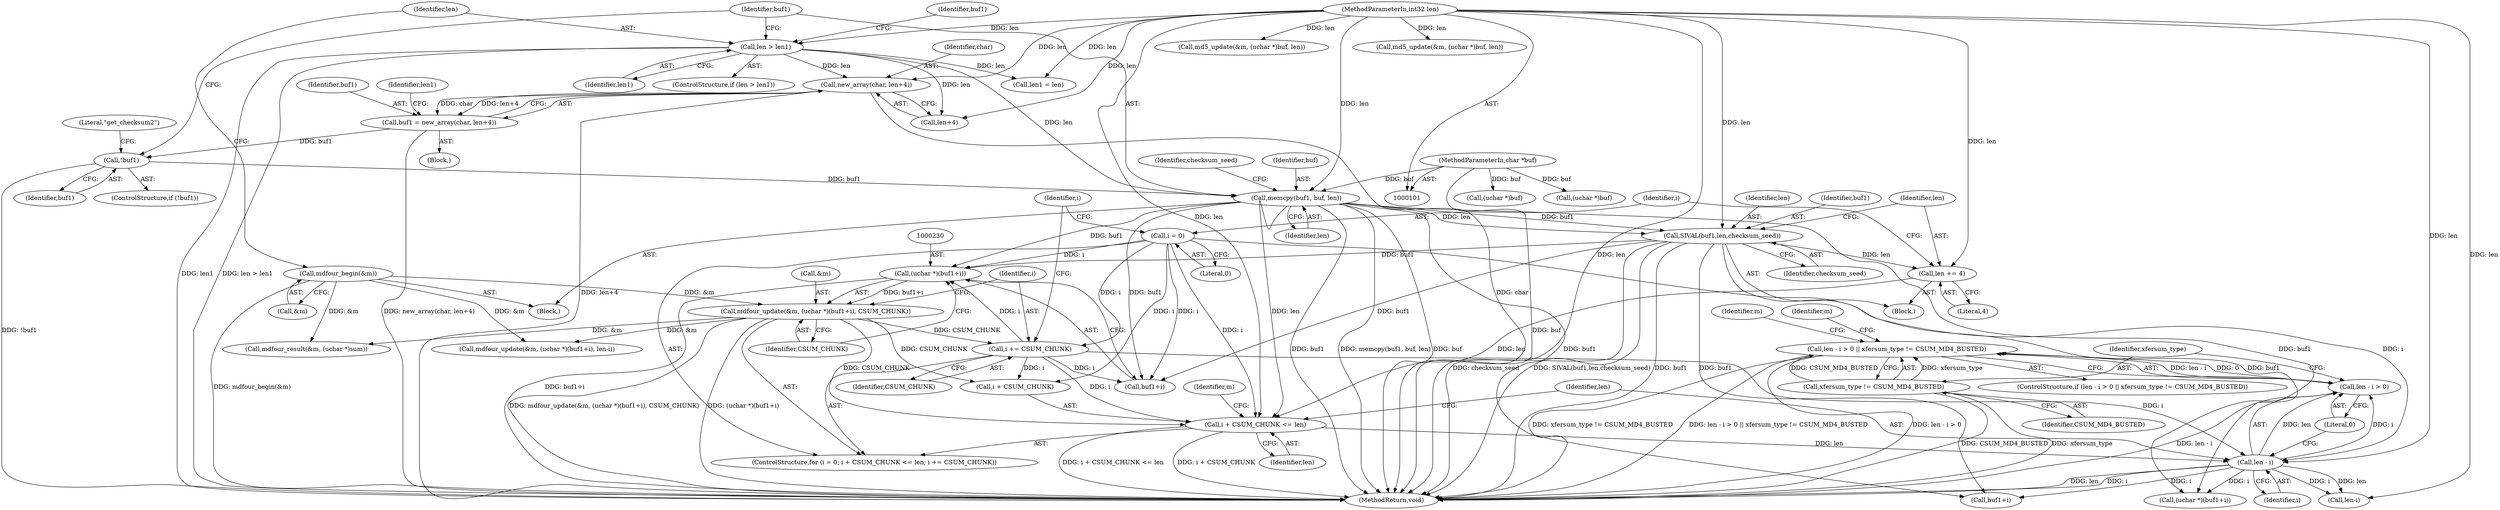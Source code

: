 digraph "1_samba_7b8a4ecd6ff9cdf4e5d3850ebf822f1e989255b3_1@API" {
"1000236" [label="(Call,len - i > 0 || xfersum_type != CSUM_MD4_BUSTED)"];
"1000237" [label="(Call,len - i > 0)"];
"1000238" [label="(Call,len - i)"];
"1000218" [label="(Call,i + CSUM_CHUNK <= len)"];
"1000215" [label="(Call,i = 0)"];
"1000223" [label="(Call,i += CSUM_CHUNK)"];
"1000226" [label="(Call,mdfour_update(&m, (uchar *)(buf1+i), CSUM_CHUNK))"];
"1000173" [label="(Call,mdfour_begin(&m))"];
"1000229" [label="(Call,(uchar *)(buf1+i))"];
"1000200" [label="(Call,memcpy(buf1, buf, len))"];
"1000196" [label="(Call,!buf1)"];
"1000185" [label="(Call,buf1 = new_array(char, len+4))"];
"1000187" [label="(Call,new_array(char, len+4))"];
"1000177" [label="(Call,len > len1)"];
"1000103" [label="(MethodParameterIn,int32 len)"];
"1000102" [label="(MethodParameterIn,char *buf)"];
"1000207" [label="(Call,SIVAL(buf1,len,checksum_seed))"];
"1000211" [label="(Call,len += 4)"];
"1000242" [label="(Call,xfersum_type != CSUM_MD4_BUSTED)"];
"1000238" [label="(Call,len - i)"];
"1000234" [label="(Identifier,CSUM_CHUNK)"];
"1000227" [label="(Call,&m)"];
"1000250" [label="(Call,buf1+i)"];
"1000214" [label="(ControlStructure,for (i = 0; i + CSUM_CHUNK <= len; i += CSUM_CHUNK))"];
"1000102" [label="(MethodParameterIn,char *buf)"];
"1000258" [label="(Identifier,m)"];
"1000176" [label="(ControlStructure,if (len > len1))"];
"1000211" [label="(Call,len += 4)"];
"1000201" [label="(Identifier,buf1)"];
"1000253" [label="(Call,len-i)"];
"1000193" [label="(Identifier,len1)"];
"1000202" [label="(Identifier,buf)"];
"1000219" [label="(Call,i + CSUM_CHUNK)"];
"1000213" [label="(Literal,4)"];
"1000208" [label="(Identifier,buf1)"];
"1000197" [label="(Identifier,buf1)"];
"1000224" [label="(Identifier,i)"];
"1000229" [label="(Call,(uchar *)(buf1+i))"];
"1000180" [label="(Block,)"];
"1000241" [label="(Literal,0)"];
"1000189" [label="(Call,len+4)"];
"1000177" [label="(Call,len > len1)"];
"1000192" [label="(Call,len1 = len)"];
"1000178" [label="(Identifier,len)"];
"1000243" [label="(Identifier,xfersum_type)"];
"1000231" [label="(Call,buf1+i)"];
"1000195" [label="(ControlStructure,if (!buf1))"];
"1000210" [label="(Identifier,checksum_seed)"];
"1000218" [label="(Call,i + CSUM_CHUNK <= len)"];
"1000223" [label="(Call,i += CSUM_CHUNK)"];
"1000212" [label="(Identifier,len)"];
"1000216" [label="(Identifier,i)"];
"1000182" [label="(Identifier,buf1)"];
"1000228" [label="(Identifier,m)"];
"1000242" [label="(Call,xfersum_type != CSUM_MD4_BUSTED)"];
"1000262" [label="(MethodReturn,void)"];
"1000186" [label="(Identifier,buf1)"];
"1000143" [label="(Call,(uchar *)buf)"];
"1000245" [label="(Call,mdfour_update(&m, (uchar *)(buf1+i), len-i))"];
"1000174" [label="(Call,&m)"];
"1000131" [label="(Call,md5_update(&m, (uchar *)buf, len))"];
"1000188" [label="(Identifier,char)"];
"1000247" [label="(Identifier,m)"];
"1000200" [label="(Call,memcpy(buf1, buf, len))"];
"1000187" [label="(Call,new_array(char, len+4))"];
"1000173" [label="(Call,mdfour_begin(&m))"];
"1000222" [label="(Identifier,len)"];
"1000220" [label="(Identifier,i)"];
"1000199" [label="(Literal,\"get_checksum2\")"];
"1000179" [label="(Identifier,len1)"];
"1000256" [label="(Call,mdfour_result(&m, (uchar *)sum))"];
"1000237" [label="(Call,len - i > 0)"];
"1000226" [label="(Call,mdfour_update(&m, (uchar *)(buf1+i), CSUM_CHUNK))"];
"1000225" [label="(Identifier,CSUM_CHUNK)"];
"1000134" [label="(Call,(uchar *)buf)"];
"1000209" [label="(Identifier,len)"];
"1000240" [label="(Identifier,i)"];
"1000169" [label="(Block,)"];
"1000140" [label="(Call,md5_update(&m, (uchar *)buf, len))"];
"1000236" [label="(Call,len - i > 0 || xfersum_type != CSUM_MD4_BUSTED)"];
"1000103" [label="(MethodParameterIn,int32 len)"];
"1000215" [label="(Call,i = 0)"];
"1000206" [label="(Block,)"];
"1000205" [label="(Identifier,checksum_seed)"];
"1000239" [label="(Identifier,len)"];
"1000235" [label="(ControlStructure,if (len - i > 0 || xfersum_type != CSUM_MD4_BUSTED))"];
"1000203" [label="(Identifier,len)"];
"1000196" [label="(Call,!buf1)"];
"1000244" [label="(Identifier,CSUM_MD4_BUSTED)"];
"1000207" [label="(Call,SIVAL(buf1,len,checksum_seed))"];
"1000217" [label="(Literal,0)"];
"1000185" [label="(Call,buf1 = new_array(char, len+4))"];
"1000248" [label="(Call,(uchar *)(buf1+i))"];
"1000236" -> "1000235"  [label="AST: "];
"1000236" -> "1000237"  [label="CFG: "];
"1000236" -> "1000242"  [label="CFG: "];
"1000237" -> "1000236"  [label="AST: "];
"1000242" -> "1000236"  [label="AST: "];
"1000247" -> "1000236"  [label="CFG: "];
"1000258" -> "1000236"  [label="CFG: "];
"1000236" -> "1000262"  [label="DDG: len - i > 0"];
"1000236" -> "1000262"  [label="DDG: len - i > 0 || xfersum_type != CSUM_MD4_BUSTED"];
"1000236" -> "1000262"  [label="DDG: xfersum_type != CSUM_MD4_BUSTED"];
"1000237" -> "1000236"  [label="DDG: len - i"];
"1000237" -> "1000236"  [label="DDG: 0"];
"1000242" -> "1000236"  [label="DDG: xfersum_type"];
"1000242" -> "1000236"  [label="DDG: CSUM_MD4_BUSTED"];
"1000237" -> "1000241"  [label="CFG: "];
"1000238" -> "1000237"  [label="AST: "];
"1000241" -> "1000237"  [label="AST: "];
"1000243" -> "1000237"  [label="CFG: "];
"1000237" -> "1000262"  [label="DDG: len - i"];
"1000238" -> "1000237"  [label="DDG: len"];
"1000238" -> "1000237"  [label="DDG: i"];
"1000238" -> "1000240"  [label="CFG: "];
"1000239" -> "1000238"  [label="AST: "];
"1000240" -> "1000238"  [label="AST: "];
"1000241" -> "1000238"  [label="CFG: "];
"1000238" -> "1000262"  [label="DDG: len"];
"1000238" -> "1000262"  [label="DDG: i"];
"1000218" -> "1000238"  [label="DDG: len"];
"1000103" -> "1000238"  [label="DDG: len"];
"1000215" -> "1000238"  [label="DDG: i"];
"1000223" -> "1000238"  [label="DDG: i"];
"1000238" -> "1000248"  [label="DDG: i"];
"1000238" -> "1000250"  [label="DDG: i"];
"1000238" -> "1000253"  [label="DDG: len"];
"1000238" -> "1000253"  [label="DDG: i"];
"1000218" -> "1000214"  [label="AST: "];
"1000218" -> "1000222"  [label="CFG: "];
"1000219" -> "1000218"  [label="AST: "];
"1000222" -> "1000218"  [label="AST: "];
"1000228" -> "1000218"  [label="CFG: "];
"1000239" -> "1000218"  [label="CFG: "];
"1000218" -> "1000262"  [label="DDG: i + CSUM_CHUNK <= len"];
"1000218" -> "1000262"  [label="DDG: i + CSUM_CHUNK"];
"1000215" -> "1000218"  [label="DDG: i"];
"1000223" -> "1000218"  [label="DDG: i"];
"1000226" -> "1000218"  [label="DDG: CSUM_CHUNK"];
"1000200" -> "1000218"  [label="DDG: len"];
"1000211" -> "1000218"  [label="DDG: len"];
"1000103" -> "1000218"  [label="DDG: len"];
"1000215" -> "1000214"  [label="AST: "];
"1000215" -> "1000217"  [label="CFG: "];
"1000216" -> "1000215"  [label="AST: "];
"1000217" -> "1000215"  [label="AST: "];
"1000220" -> "1000215"  [label="CFG: "];
"1000215" -> "1000219"  [label="DDG: i"];
"1000215" -> "1000223"  [label="DDG: i"];
"1000215" -> "1000229"  [label="DDG: i"];
"1000215" -> "1000231"  [label="DDG: i"];
"1000223" -> "1000214"  [label="AST: "];
"1000223" -> "1000225"  [label="CFG: "];
"1000224" -> "1000223"  [label="AST: "];
"1000225" -> "1000223"  [label="AST: "];
"1000220" -> "1000223"  [label="CFG: "];
"1000223" -> "1000219"  [label="DDG: i"];
"1000226" -> "1000223"  [label="DDG: CSUM_CHUNK"];
"1000223" -> "1000229"  [label="DDG: i"];
"1000223" -> "1000231"  [label="DDG: i"];
"1000226" -> "1000214"  [label="AST: "];
"1000226" -> "1000234"  [label="CFG: "];
"1000227" -> "1000226"  [label="AST: "];
"1000229" -> "1000226"  [label="AST: "];
"1000234" -> "1000226"  [label="AST: "];
"1000224" -> "1000226"  [label="CFG: "];
"1000226" -> "1000262"  [label="DDG: mdfour_update(&m, (uchar *)(buf1+i), CSUM_CHUNK)"];
"1000226" -> "1000262"  [label="DDG: (uchar *)(buf1+i)"];
"1000226" -> "1000219"  [label="DDG: CSUM_CHUNK"];
"1000173" -> "1000226"  [label="DDG: &m"];
"1000229" -> "1000226"  [label="DDG: buf1+i"];
"1000226" -> "1000245"  [label="DDG: &m"];
"1000226" -> "1000256"  [label="DDG: &m"];
"1000173" -> "1000169"  [label="AST: "];
"1000173" -> "1000174"  [label="CFG: "];
"1000174" -> "1000173"  [label="AST: "];
"1000178" -> "1000173"  [label="CFG: "];
"1000173" -> "1000262"  [label="DDG: mdfour_begin(&m)"];
"1000173" -> "1000245"  [label="DDG: &m"];
"1000173" -> "1000256"  [label="DDG: &m"];
"1000229" -> "1000231"  [label="CFG: "];
"1000230" -> "1000229"  [label="AST: "];
"1000231" -> "1000229"  [label="AST: "];
"1000234" -> "1000229"  [label="CFG: "];
"1000229" -> "1000262"  [label="DDG: buf1+i"];
"1000200" -> "1000229"  [label="DDG: buf1"];
"1000207" -> "1000229"  [label="DDG: buf1"];
"1000200" -> "1000169"  [label="AST: "];
"1000200" -> "1000203"  [label="CFG: "];
"1000201" -> "1000200"  [label="AST: "];
"1000202" -> "1000200"  [label="AST: "];
"1000203" -> "1000200"  [label="AST: "];
"1000205" -> "1000200"  [label="CFG: "];
"1000200" -> "1000262"  [label="DDG: buf1"];
"1000200" -> "1000262"  [label="DDG: memcpy(buf1, buf, len)"];
"1000200" -> "1000262"  [label="DDG: buf"];
"1000196" -> "1000200"  [label="DDG: buf1"];
"1000102" -> "1000200"  [label="DDG: buf"];
"1000177" -> "1000200"  [label="DDG: len"];
"1000103" -> "1000200"  [label="DDG: len"];
"1000200" -> "1000207"  [label="DDG: buf1"];
"1000200" -> "1000207"  [label="DDG: len"];
"1000200" -> "1000231"  [label="DDG: buf1"];
"1000200" -> "1000248"  [label="DDG: buf1"];
"1000200" -> "1000250"  [label="DDG: buf1"];
"1000196" -> "1000195"  [label="AST: "];
"1000196" -> "1000197"  [label="CFG: "];
"1000197" -> "1000196"  [label="AST: "];
"1000199" -> "1000196"  [label="CFG: "];
"1000201" -> "1000196"  [label="CFG: "];
"1000196" -> "1000262"  [label="DDG: !buf1"];
"1000185" -> "1000196"  [label="DDG: buf1"];
"1000185" -> "1000180"  [label="AST: "];
"1000185" -> "1000187"  [label="CFG: "];
"1000186" -> "1000185"  [label="AST: "];
"1000187" -> "1000185"  [label="AST: "];
"1000193" -> "1000185"  [label="CFG: "];
"1000185" -> "1000262"  [label="DDG: new_array(char, len+4)"];
"1000187" -> "1000185"  [label="DDG: char"];
"1000187" -> "1000185"  [label="DDG: len+4"];
"1000187" -> "1000189"  [label="CFG: "];
"1000188" -> "1000187"  [label="AST: "];
"1000189" -> "1000187"  [label="AST: "];
"1000187" -> "1000262"  [label="DDG: char"];
"1000187" -> "1000262"  [label="DDG: len+4"];
"1000177" -> "1000187"  [label="DDG: len"];
"1000103" -> "1000187"  [label="DDG: len"];
"1000177" -> "1000176"  [label="AST: "];
"1000177" -> "1000179"  [label="CFG: "];
"1000178" -> "1000177"  [label="AST: "];
"1000179" -> "1000177"  [label="AST: "];
"1000182" -> "1000177"  [label="CFG: "];
"1000201" -> "1000177"  [label="CFG: "];
"1000177" -> "1000262"  [label="DDG: len1"];
"1000177" -> "1000262"  [label="DDG: len > len1"];
"1000103" -> "1000177"  [label="DDG: len"];
"1000177" -> "1000189"  [label="DDG: len"];
"1000177" -> "1000192"  [label="DDG: len"];
"1000103" -> "1000101"  [label="AST: "];
"1000103" -> "1000262"  [label="DDG: len"];
"1000103" -> "1000131"  [label="DDG: len"];
"1000103" -> "1000140"  [label="DDG: len"];
"1000103" -> "1000189"  [label="DDG: len"];
"1000103" -> "1000192"  [label="DDG: len"];
"1000103" -> "1000207"  [label="DDG: len"];
"1000103" -> "1000211"  [label="DDG: len"];
"1000103" -> "1000253"  [label="DDG: len"];
"1000102" -> "1000101"  [label="AST: "];
"1000102" -> "1000262"  [label="DDG: buf"];
"1000102" -> "1000134"  [label="DDG: buf"];
"1000102" -> "1000143"  [label="DDG: buf"];
"1000207" -> "1000206"  [label="AST: "];
"1000207" -> "1000210"  [label="CFG: "];
"1000208" -> "1000207"  [label="AST: "];
"1000209" -> "1000207"  [label="AST: "];
"1000210" -> "1000207"  [label="AST: "];
"1000212" -> "1000207"  [label="CFG: "];
"1000207" -> "1000262"  [label="DDG: buf1"];
"1000207" -> "1000262"  [label="DDG: checksum_seed"];
"1000207" -> "1000262"  [label="DDG: SIVAL(buf1,len,checksum_seed)"];
"1000207" -> "1000211"  [label="DDG: len"];
"1000207" -> "1000231"  [label="DDG: buf1"];
"1000207" -> "1000248"  [label="DDG: buf1"];
"1000207" -> "1000250"  [label="DDG: buf1"];
"1000211" -> "1000206"  [label="AST: "];
"1000211" -> "1000213"  [label="CFG: "];
"1000212" -> "1000211"  [label="AST: "];
"1000213" -> "1000211"  [label="AST: "];
"1000216" -> "1000211"  [label="CFG: "];
"1000242" -> "1000244"  [label="CFG: "];
"1000243" -> "1000242"  [label="AST: "];
"1000244" -> "1000242"  [label="AST: "];
"1000242" -> "1000262"  [label="DDG: CSUM_MD4_BUSTED"];
"1000242" -> "1000262"  [label="DDG: xfersum_type"];
}
